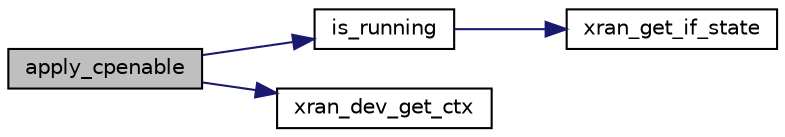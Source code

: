 digraph "apply_cpenable"
{
 // LATEX_PDF_SIZE
  edge [fontname="Helvetica",fontsize="10",labelfontname="Helvetica",labelfontsize="10"];
  node [fontname="Helvetica",fontsize="10",shape=record];
  rankdir="LR";
  Node1 [label="apply_cpenable",height=0.2,width=0.4,color="black", fillcolor="grey75", style="filled", fontcolor="black",tooltip=" "];
  Node1 -> Node2 [color="midnightblue",fontsize="10",style="solid",fontname="Helvetica"];
  Node2 [label="is_running",height=0.2,width=0.4,color="black", fillcolor="white", style="filled",URL="$classxran_lib_wraper.html#a61da580fc69a74f3ef17956ba5fd88a0",tooltip=" "];
  Node2 -> Node3 [color="midnightblue",fontsize="10",style="solid",fontname="Helvetica"];
  Node3 [label="xran_get_if_state",height=0.2,width=0.4,color="black", fillcolor="white", style="filled",URL="$xran__fh__o__du_8h.html#a937105f52446cfcb951e43e1dc3c4d8b",tooltip=" "];
  Node1 -> Node4 [color="midnightblue",fontsize="10",style="solid",fontname="Helvetica"];
  Node4 [label="xran_dev_get_ctx",height=0.2,width=0.4,color="black", fillcolor="white", style="filled",URL="$xran__common_8h.html#aa09e72e94d2a1d891e86f4c09b0f8b21",tooltip=" "];
}
